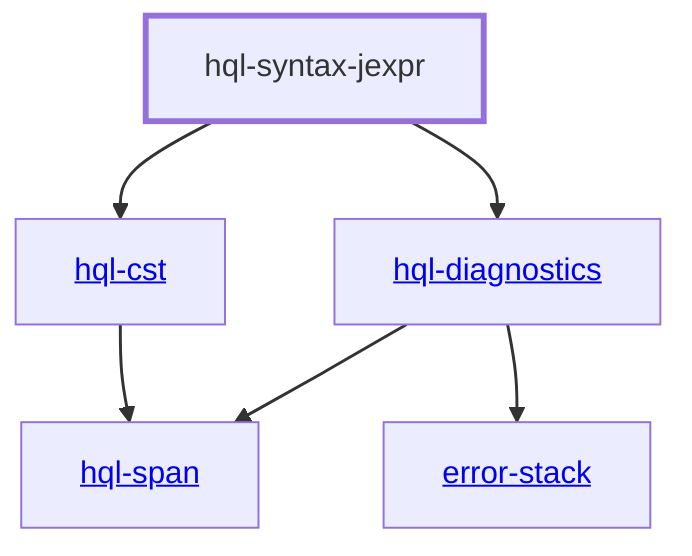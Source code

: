 graph TD
    %% Configure the diagram
    linkStyle default stroke-width:1.5px
    classDef default stroke-width:1px
    classDef root stroke-width:3px
    classDef dev stroke-width:1px
    classDef build stroke-width:1px
    %% Legend
    %% --> : Normal dependency
    %% -.-> : Dev dependency
    %% ---> : Build dependency
    0[hql-syntax-jexpr]
    class 0 root
    1[<a href="../hql_span/index.html">hql-span</a>]
    2[<a href="../hql_diagnostics/index.html">hql-diagnostics</a>]
    3[<a href="../hql_cst/index.html">hql-cst</a>]
    4[<a href="../error_stack/index.html">error-stack</a>]
    0 --> 2
    0 --> 3
    2 --> 1
    2 --> 4
    3 --> 1